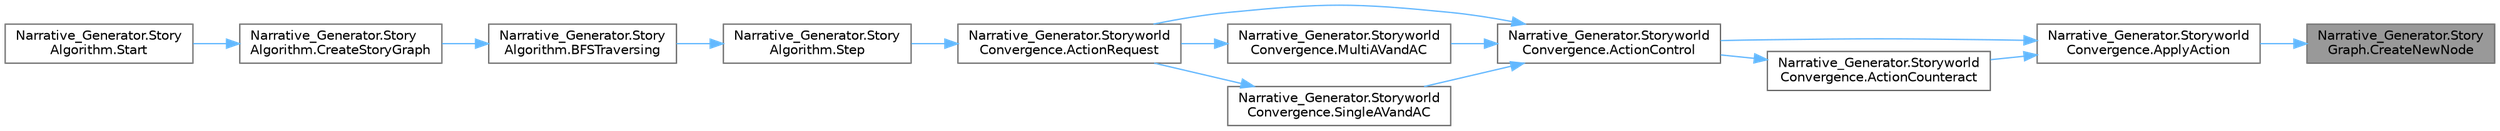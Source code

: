 digraph "Narrative_Generator.StoryGraph.CreateNewNode"
{
 // LATEX_PDF_SIZE
  bgcolor="transparent";
  edge [fontname=Helvetica,fontsize=10,labelfontname=Helvetica,labelfontsize=10];
  node [fontname=Helvetica,fontsize=10,shape=box,height=0.2,width=0.4];
  rankdir="RL";
  Node1 [label="Narrative_Generator.Story\lGraph.CreateNewNode",height=0.2,width=0.4,color="gray40", fillcolor="grey60", style="filled", fontcolor="black",tooltip="Create a new node for the storygraph and inserts it."];
  Node1 -> Node2 [dir="back",color="steelblue1",style="solid"];
  Node2 [label="Narrative_Generator.Storyworld\lConvergence.ApplyAction",height=0.2,width=0.4,color="grey40", fillcolor="white", style="filled",URL="$class_narrative___generator_1_1_storyworld_convergence.html#a445039b4f3958e2e00953e09ed37bde9",tooltip="The probability of success of the action is calculated, and if successful, it is applied."];
  Node2 -> Node3 [dir="back",color="steelblue1",style="solid"];
  Node3 [label="Narrative_Generator.Storyworld\lConvergence.ActionControl",height=0.2,width=0.4,color="grey40", fillcolor="white", style="filled",URL="$class_narrative___generator_1_1_storyworld_convergence.html#ab63aeb27180c660c584261acd9e7051d",tooltip="Checking the action for violation of the established constraints and the reachability of the goal sta..."];
  Node3 -> Node4 [dir="back",color="steelblue1",style="solid"];
  Node4 [label="Narrative_Generator.Storyworld\lConvergence.ActionRequest",height=0.2,width=0.4,color="grey40", fillcolor="white", style="filled",URL="$class_narrative___generator_1_1_storyworld_convergence.html#a371ff7aeb10e59e3c51971228ea94378",tooltip="The agent updates his beliefs, calculates a plan, chooses an action, assigns variables to it,..."];
  Node4 -> Node5 [dir="back",color="steelblue1",style="solid"];
  Node5 [label="Narrative_Generator.Story\lAlgorithm.Step",height=0.2,width=0.4,color="grey40", fillcolor="white", style="filled",URL="$class_narrative___generator_1_1_story_algorithm.html#a14fcd8daa5dd92cef5b985a754ffa59e",tooltip="Convergence in turn asks agents for actions, checks them, applies them, counteracts them,..."];
  Node5 -> Node6 [dir="back",color="steelblue1",style="solid"];
  Node6 [label="Narrative_Generator.Story\lAlgorithm.BFSTraversing",height=0.2,width=0.4,color="grey40", fillcolor="white", style="filled",URL="$class_narrative___generator_1_1_story_algorithm.html#a7791dc587915617de53183d85424e7aa",tooltip="A method in which we sequentially create a story graph, node by node, starting at the root,..."];
  Node6 -> Node7 [dir="back",color="steelblue1",style="solid"];
  Node7 [label="Narrative_Generator.Story\lAlgorithm.CreateStoryGraph",height=0.2,width=0.4,color="grey40", fillcolor="white", style="filled",URL="$class_narrative___generator_1_1_story_algorithm.html#a14b46d881caea879deaf6900c24930c1",tooltip="The method that controls the creation of the story graph."];
  Node7 -> Node8 [dir="back",color="steelblue1",style="solid"];
  Node8 [label="Narrative_Generator.Story\lAlgorithm.Start",height=0.2,width=0.4,color="grey40", fillcolor="white", style="filled",URL="$class_narrative___generator_1_1_story_algorithm.html#a84193cf4bd94e0c652a31dbb175214d1",tooltip="Method is an entry point that controls the operation of the algorithm (the sequence of launching othe..."];
  Node3 -> Node9 [dir="back",color="steelblue1",style="solid"];
  Node9 [label="Narrative_Generator.Storyworld\lConvergence.MultiAVandAC",height=0.2,width=0.4,color="grey40", fillcolor="white", style="filled",URL="$class_narrative___generator_1_1_storyworld_convergence.html#a27d193b37c3114cc18d690e4846de59c",tooltip="A method that assigns variables (parameters) and checks the constraints of several actions of the sam..."];
  Node9 -> Node4 [dir="back",color="steelblue1",style="solid"];
  Node3 -> Node10 [dir="back",color="steelblue1",style="solid"];
  Node10 [label="Narrative_Generator.Storyworld\lConvergence.SingleAVandAC",height=0.2,width=0.4,color="grey40", fillcolor="white", style="filled",URL="$class_narrative___generator_1_1_storyworld_convergence.html#a89bee4b7f2aaec44bd5aac2d8f020981",tooltip="A method that assigns variables (parameters) and checks the constraints of one specific action."];
  Node10 -> Node4 [dir="back",color="steelblue1",style="solid"];
  Node2 -> Node11 [dir="back",color="steelblue1",style="solid"];
  Node11 [label="Narrative_Generator.Storyworld\lConvergence.ActionCounteract",height=0.2,width=0.4,color="grey40", fillcolor="white", style="filled",URL="$class_narrative___generator_1_1_storyworld_convergence.html#add86637023cb151bb7e6ec3483cd500a",tooltip="A method that implements the system's response to an action that should not be applied."];
  Node11 -> Node3 [dir="back",color="steelblue1",style="solid"];
}

